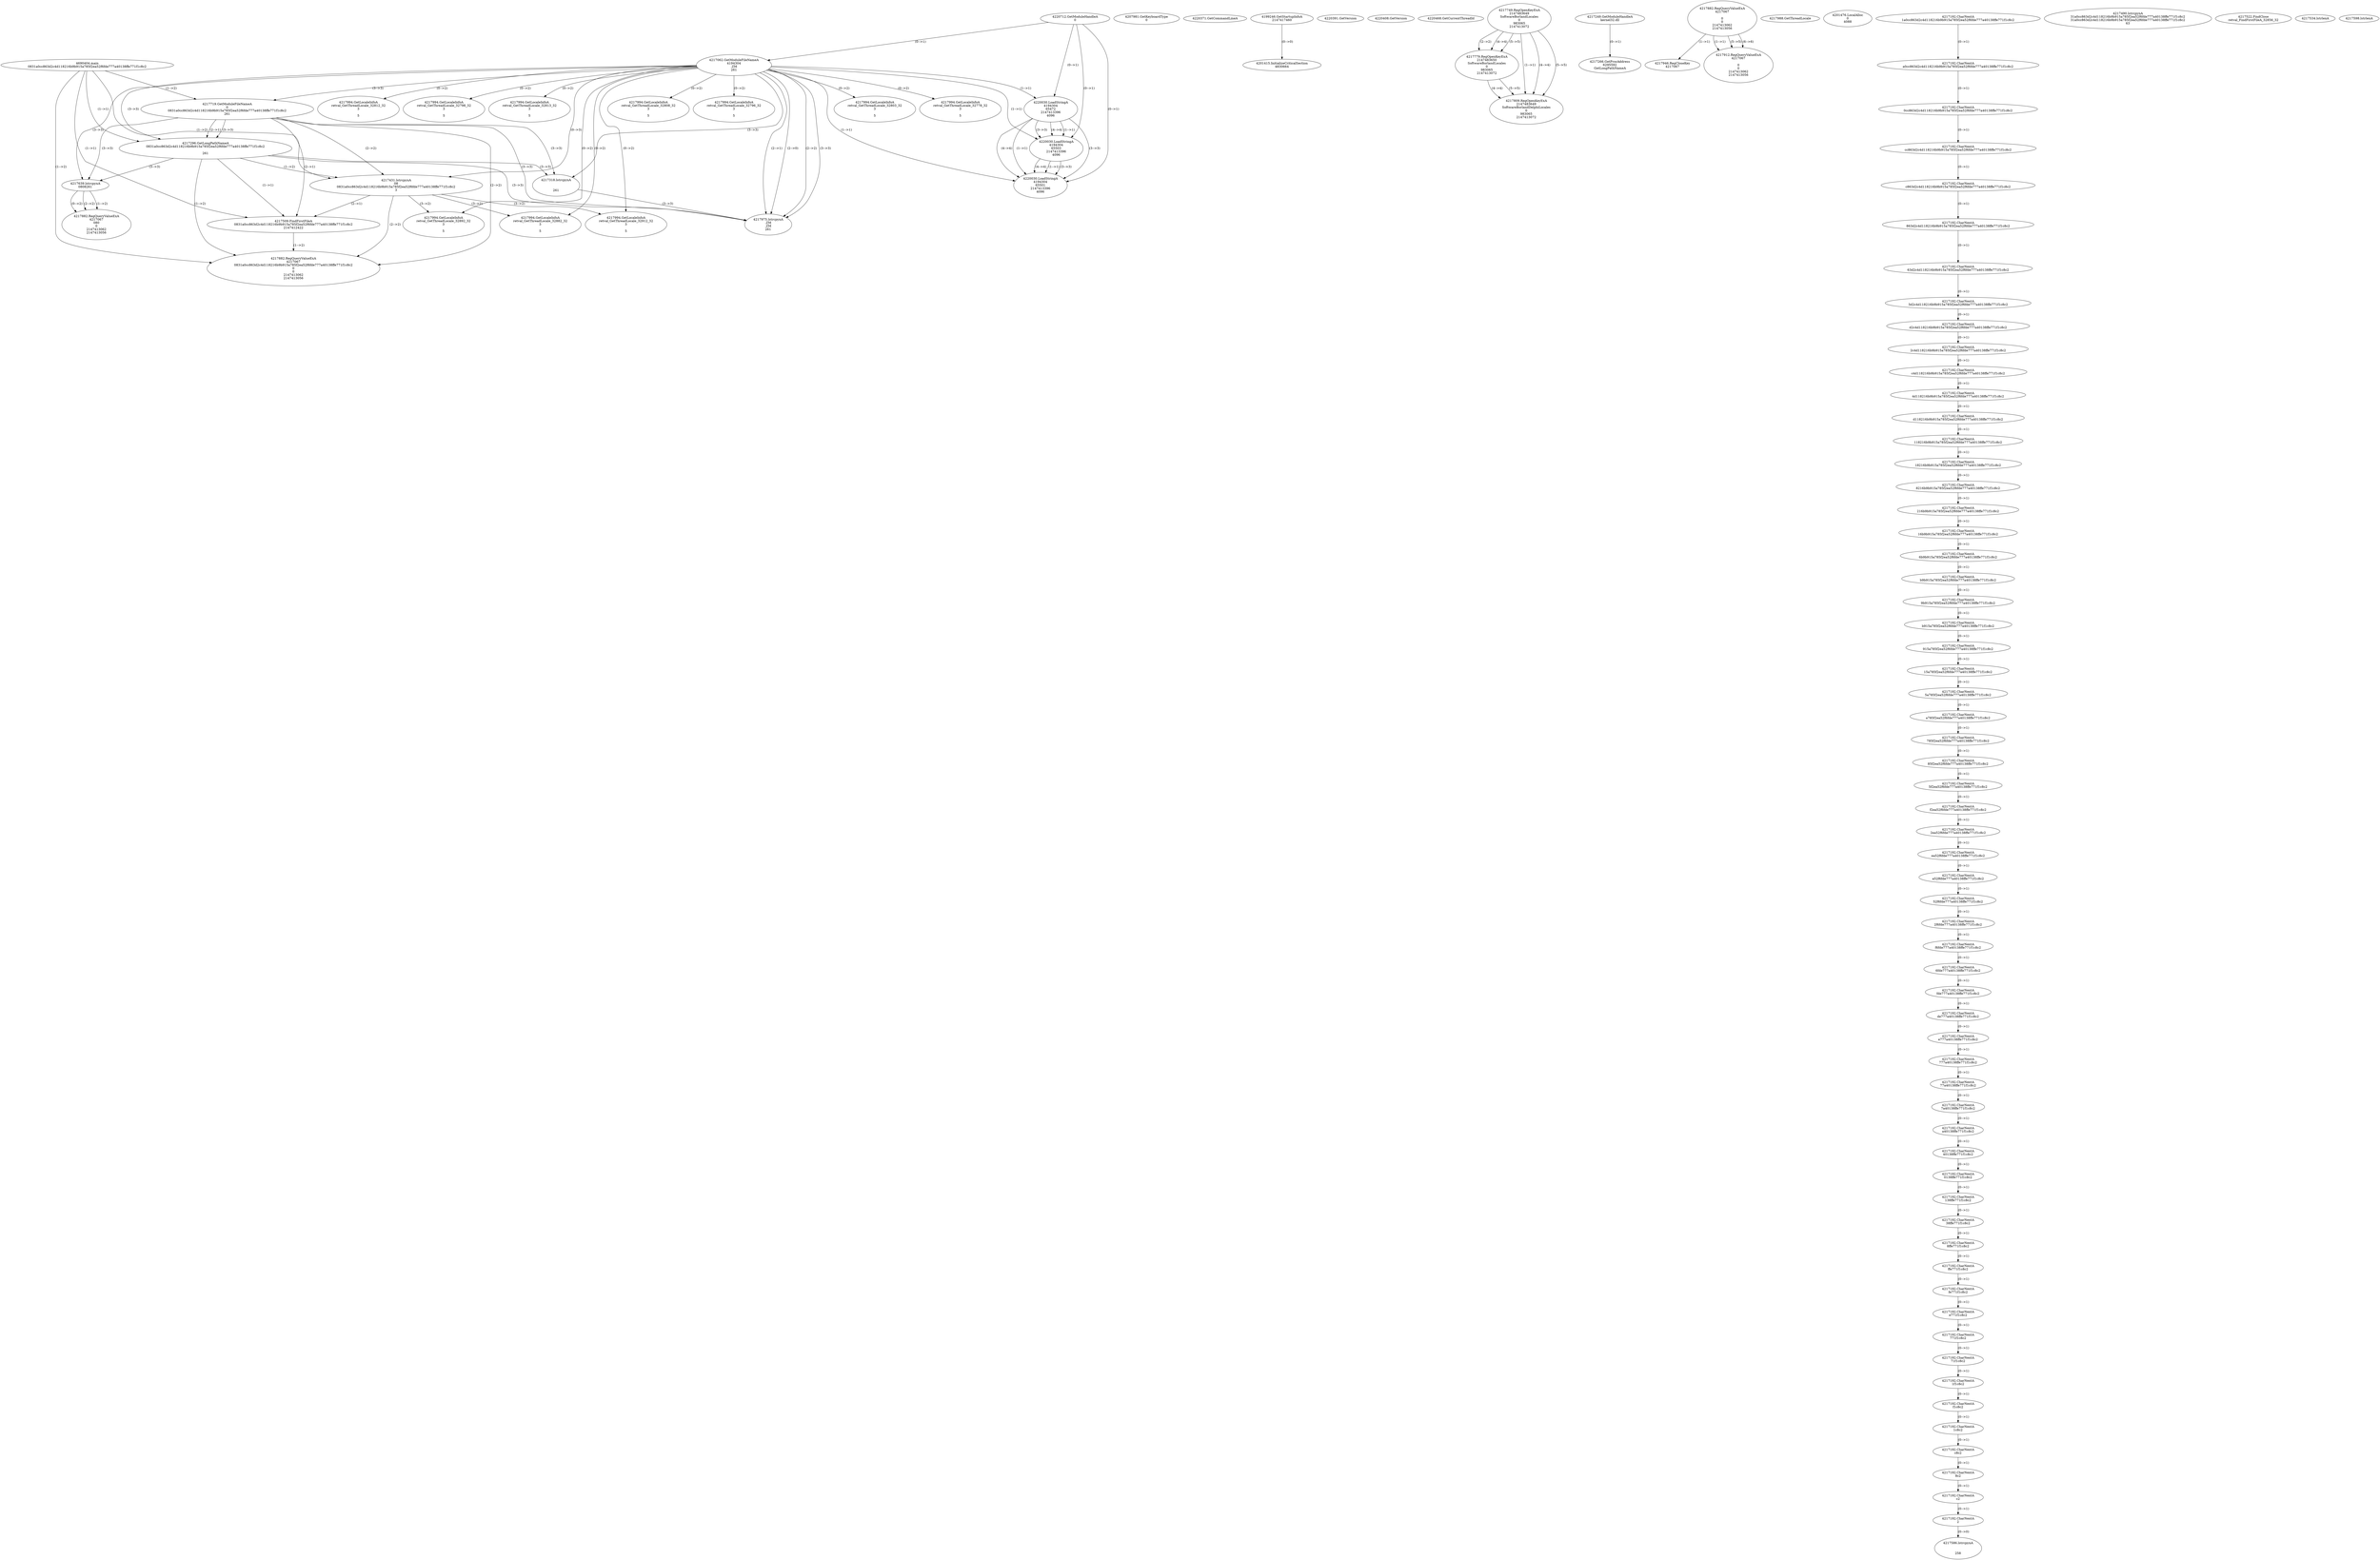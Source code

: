 // Global SCDG with merge call
digraph {
	0 [label="4690404.main
0831a0cc863d2c4d118216b9b915a785f2ea52f6fde777a40138ffe771f1c8c2"]
	1 [label="4220712.GetModuleHandleA
0"]
	2 [label="4207981.GetKeyboardType
0"]
	3 [label="4220371.GetCommandLineA
"]
	4 [label="4199246.GetStartupInfoA
2147417460"]
	5 [label="4220391.GetVersion
"]
	6 [label="4220408.GetVersion
"]
	7 [label="4220468.GetCurrentThreadId
"]
	8 [label="4217062.GetModuleFileNameA
4194304
.ZM
261"]
	1 -> 8 [label="(0-->1)"]
	9 [label="4217719.GetModuleFileNameA
0
0831a0cc863d2c4d118216b9b915a785f2ea52f6fde777a40138ffe771f1c8c2
261"]
	0 -> 9 [label="(1-->2)"]
	8 -> 9 [label="(3-->3)"]
	10 [label="4217749.RegOpenKeyExA
2147483649
Software\Borland\Locales
0
983065
2147413072"]
	11 [label="4217779.RegOpenKeyExA
2147483650
Software\Borland\Locales
0
983065
2147413072"]
	10 -> 11 [label="(2-->2)"]
	10 -> 11 [label="(4-->4)"]
	10 -> 11 [label="(5-->5)"]
	12 [label="4217249.GetModuleHandleA
kernel32.dll"]
	13 [label="4217266.GetProcAddress
6295592
GetLongPathNameA"]
	12 -> 13 [label="(0-->1)"]
	14 [label="4217296.GetLongPathNameA
0831a0cc863d2c4d118216b9b915a785f2ea52f6fde777a40138ffe771f1c8c2

261"]
	0 -> 14 [label="(1-->1)"]
	9 -> 14 [label="(2-->1)"]
	8 -> 14 [label="(3-->3)"]
	9 -> 14 [label="(3-->3)"]
	15 [label="4217318.lstrcpynA


261"]
	8 -> 15 [label="(3-->3)"]
	9 -> 15 [label="(3-->3)"]
	14 -> 15 [label="(3-->3)"]
	16 [label="4217882.RegQueryValueExA
4217067

0
0
2147413062
2147413056"]
	17 [label="4217946.RegCloseKey
4217067"]
	16 -> 17 [label="(1-->1)"]
	18 [label="4217975.lstrcpynA
.ZM
.ZM
261"]
	8 -> 18 [label="(2-->1)"]
	8 -> 18 [label="(2-->2)"]
	8 -> 18 [label="(3-->3)"]
	9 -> 18 [label="(3-->3)"]
	14 -> 18 [label="(3-->3)"]
	15 -> 18 [label="(3-->3)"]
	8 -> 18 [label="(2-->0)"]
	19 [label="4217988.GetThreadLocale
"]
	20 [label="4217994.GetLocaleInfoA
retval_GetThreadLocale_32813_32
3

5"]
	8 -> 20 [label="(0-->2)"]
	21 [label="4220030.LoadStringA
4194304
65472
2147413396
4096"]
	1 -> 21 [label="(0-->1)"]
	8 -> 21 [label="(1-->1)"]
	22 [label="4220030.LoadStringA
4194304
65503
2147413396
4096"]
	1 -> 22 [label="(0-->1)"]
	8 -> 22 [label="(1-->1)"]
	21 -> 22 [label="(1-->1)"]
	21 -> 22 [label="(3-->3)"]
	21 -> 22 [label="(4-->4)"]
	23 [label="4220030.LoadStringA
4194304
65501
2147413396
4096"]
	1 -> 23 [label="(0-->1)"]
	8 -> 23 [label="(1-->1)"]
	21 -> 23 [label="(1-->1)"]
	22 -> 23 [label="(1-->1)"]
	21 -> 23 [label="(3-->3)"]
	22 -> 23 [label="(3-->3)"]
	21 -> 23 [label="(4-->4)"]
	22 -> 23 [label="(4-->4)"]
	24 [label="4201415.InitializeCriticalSection
4830664"]
	4 -> 24 [label="(0-->0)"]
	25 [label="4201476.LocalAlloc
0
4088"]
	26 [label="4217912.RegQueryValueExA
4217067

0
0
2147413062
2147413056"]
	16 -> 26 [label="(1-->1)"]
	16 -> 26 [label="(5-->5)"]
	16 -> 26 [label="(6-->6)"]
	27 [label="4217994.GetLocaleInfoA
retval_GetThreadLocale_32808_32
3

5"]
	8 -> 27 [label="(0-->2)"]
	28 [label="4217809.RegOpenKeyExA
2147483649
Software\Borland\Delphi\Locales
0
983065
2147413072"]
	10 -> 28 [label="(1-->1)"]
	10 -> 28 [label="(4-->4)"]
	11 -> 28 [label="(4-->4)"]
	10 -> 28 [label="(5-->5)"]
	11 -> 28 [label="(5-->5)"]
	29 [label="4217994.GetLocaleInfoA
retval_GetThreadLocale_32796_32
3

5"]
	8 -> 29 [label="(0-->2)"]
	30 [label="4217431.lstrcpynA
08
0831a0cc863d2c4d118216b9b915a785f2ea52f6fde777a40138ffe771f1c8c2
3"]
	0 -> 30 [label="(1-->2)"]
	9 -> 30 [label="(2-->2)"]
	14 -> 30 [label="(1-->2)"]
	8 -> 30 [label="(0-->3)"]
	31 [label="4217192.CharNextA
1a0cc863d2c4d118216b9b915a785f2ea52f6fde777a40138ffe771f1c8c2"]
	32 [label="4217192.CharNextA
a0cc863d2c4d118216b9b915a785f2ea52f6fde777a40138ffe771f1c8c2"]
	31 -> 32 [label="(0-->1)"]
	33 [label="4217192.CharNextA
0cc863d2c4d118216b9b915a785f2ea52f6fde777a40138ffe771f1c8c2"]
	32 -> 33 [label="(0-->1)"]
	34 [label="4217192.CharNextA
cc863d2c4d118216b9b915a785f2ea52f6fde777a40138ffe771f1c8c2"]
	33 -> 34 [label="(0-->1)"]
	35 [label="4217192.CharNextA
c863d2c4d118216b9b915a785f2ea52f6fde777a40138ffe771f1c8c2"]
	34 -> 35 [label="(0-->1)"]
	36 [label="4217192.CharNextA
863d2c4d118216b9b915a785f2ea52f6fde777a40138ffe771f1c8c2"]
	35 -> 36 [label="(0-->1)"]
	37 [label="4217192.CharNextA
63d2c4d118216b9b915a785f2ea52f6fde777a40138ffe771f1c8c2"]
	36 -> 37 [label="(0-->1)"]
	38 [label="4217192.CharNextA
3d2c4d118216b9b915a785f2ea52f6fde777a40138ffe771f1c8c2"]
	37 -> 38 [label="(0-->1)"]
	39 [label="4217192.CharNextA
d2c4d118216b9b915a785f2ea52f6fde777a40138ffe771f1c8c2"]
	38 -> 39 [label="(0-->1)"]
	40 [label="4217192.CharNextA
2c4d118216b9b915a785f2ea52f6fde777a40138ffe771f1c8c2"]
	39 -> 40 [label="(0-->1)"]
	41 [label="4217192.CharNextA
c4d118216b9b915a785f2ea52f6fde777a40138ffe771f1c8c2"]
	40 -> 41 [label="(0-->1)"]
	42 [label="4217192.CharNextA
4d118216b9b915a785f2ea52f6fde777a40138ffe771f1c8c2"]
	41 -> 42 [label="(0-->1)"]
	43 [label="4217192.CharNextA
d118216b9b915a785f2ea52f6fde777a40138ffe771f1c8c2"]
	42 -> 43 [label="(0-->1)"]
	44 [label="4217192.CharNextA
118216b9b915a785f2ea52f6fde777a40138ffe771f1c8c2"]
	43 -> 44 [label="(0-->1)"]
	45 [label="4217192.CharNextA
18216b9b915a785f2ea52f6fde777a40138ffe771f1c8c2"]
	44 -> 45 [label="(0-->1)"]
	46 [label="4217192.CharNextA
8216b9b915a785f2ea52f6fde777a40138ffe771f1c8c2"]
	45 -> 46 [label="(0-->1)"]
	47 [label="4217192.CharNextA
216b9b915a785f2ea52f6fde777a40138ffe771f1c8c2"]
	46 -> 47 [label="(0-->1)"]
	48 [label="4217192.CharNextA
16b9b915a785f2ea52f6fde777a40138ffe771f1c8c2"]
	47 -> 48 [label="(0-->1)"]
	49 [label="4217192.CharNextA
6b9b915a785f2ea52f6fde777a40138ffe771f1c8c2"]
	48 -> 49 [label="(0-->1)"]
	50 [label="4217192.CharNextA
b9b915a785f2ea52f6fde777a40138ffe771f1c8c2"]
	49 -> 50 [label="(0-->1)"]
	51 [label="4217192.CharNextA
9b915a785f2ea52f6fde777a40138ffe771f1c8c2"]
	50 -> 51 [label="(0-->1)"]
	52 [label="4217192.CharNextA
b915a785f2ea52f6fde777a40138ffe771f1c8c2"]
	51 -> 52 [label="(0-->1)"]
	53 [label="4217192.CharNextA
915a785f2ea52f6fde777a40138ffe771f1c8c2"]
	52 -> 53 [label="(0-->1)"]
	54 [label="4217192.CharNextA
15a785f2ea52f6fde777a40138ffe771f1c8c2"]
	53 -> 54 [label="(0-->1)"]
	55 [label="4217192.CharNextA
5a785f2ea52f6fde777a40138ffe771f1c8c2"]
	54 -> 55 [label="(0-->1)"]
	56 [label="4217192.CharNextA
a785f2ea52f6fde777a40138ffe771f1c8c2"]
	55 -> 56 [label="(0-->1)"]
	57 [label="4217192.CharNextA
785f2ea52f6fde777a40138ffe771f1c8c2"]
	56 -> 57 [label="(0-->1)"]
	58 [label="4217192.CharNextA
85f2ea52f6fde777a40138ffe771f1c8c2"]
	57 -> 58 [label="(0-->1)"]
	59 [label="4217192.CharNextA
5f2ea52f6fde777a40138ffe771f1c8c2"]
	58 -> 59 [label="(0-->1)"]
	60 [label="4217192.CharNextA
f2ea52f6fde777a40138ffe771f1c8c2"]
	59 -> 60 [label="(0-->1)"]
	61 [label="4217192.CharNextA
2ea52f6fde777a40138ffe771f1c8c2"]
	60 -> 61 [label="(0-->1)"]
	62 [label="4217192.CharNextA
ea52f6fde777a40138ffe771f1c8c2"]
	61 -> 62 [label="(0-->1)"]
	63 [label="4217192.CharNextA
a52f6fde777a40138ffe771f1c8c2"]
	62 -> 63 [label="(0-->1)"]
	64 [label="4217192.CharNextA
52f6fde777a40138ffe771f1c8c2"]
	63 -> 64 [label="(0-->1)"]
	65 [label="4217192.CharNextA
2f6fde777a40138ffe771f1c8c2"]
	64 -> 65 [label="(0-->1)"]
	66 [label="4217192.CharNextA
f6fde777a40138ffe771f1c8c2"]
	65 -> 66 [label="(0-->1)"]
	67 [label="4217192.CharNextA
6fde777a40138ffe771f1c8c2"]
	66 -> 67 [label="(0-->1)"]
	68 [label="4217192.CharNextA
fde777a40138ffe771f1c8c2"]
	67 -> 68 [label="(0-->1)"]
	69 [label="4217192.CharNextA
de777a40138ffe771f1c8c2"]
	68 -> 69 [label="(0-->1)"]
	70 [label="4217192.CharNextA
e777a40138ffe771f1c8c2"]
	69 -> 70 [label="(0-->1)"]
	71 [label="4217192.CharNextA
777a40138ffe771f1c8c2"]
	70 -> 71 [label="(0-->1)"]
	72 [label="4217192.CharNextA
77a40138ffe771f1c8c2"]
	71 -> 72 [label="(0-->1)"]
	73 [label="4217192.CharNextA
7a40138ffe771f1c8c2"]
	72 -> 73 [label="(0-->1)"]
	74 [label="4217192.CharNextA
a40138ffe771f1c8c2"]
	73 -> 74 [label="(0-->1)"]
	75 [label="4217192.CharNextA
40138ffe771f1c8c2"]
	74 -> 75 [label="(0-->1)"]
	76 [label="4217192.CharNextA
0138ffe771f1c8c2"]
	75 -> 76 [label="(0-->1)"]
	77 [label="4217192.CharNextA
138ffe771f1c8c2"]
	76 -> 77 [label="(0-->1)"]
	78 [label="4217192.CharNextA
38ffe771f1c8c2"]
	77 -> 78 [label="(0-->1)"]
	79 [label="4217192.CharNextA
8ffe771f1c8c2"]
	78 -> 79 [label="(0-->1)"]
	80 [label="4217192.CharNextA
ffe771f1c8c2"]
	79 -> 80 [label="(0-->1)"]
	81 [label="4217192.CharNextA
fe771f1c8c2"]
	80 -> 81 [label="(0-->1)"]
	82 [label="4217192.CharNextA
e771f1c8c2"]
	81 -> 82 [label="(0-->1)"]
	83 [label="4217192.CharNextA
771f1c8c2"]
	82 -> 83 [label="(0-->1)"]
	84 [label="4217192.CharNextA
71f1c8c2"]
	83 -> 84 [label="(0-->1)"]
	85 [label="4217192.CharNextA
1f1c8c2"]
	84 -> 85 [label="(0-->1)"]
	86 [label="4217192.CharNextA
f1c8c2"]
	85 -> 86 [label="(0-->1)"]
	87 [label="4217192.CharNextA
1c8c2"]
	86 -> 87 [label="(0-->1)"]
	88 [label="4217192.CharNextA
c8c2"]
	87 -> 88 [label="(0-->1)"]
	89 [label="4217192.CharNextA
8c2"]
	88 -> 89 [label="(0-->1)"]
	90 [label="4217192.CharNextA
c2"]
	89 -> 90 [label="(0-->1)"]
	91 [label="4217192.CharNextA
2"]
	90 -> 91 [label="(0-->1)"]
	92 [label="4217490.lstrcpynA
31a0cc863d2c4d118216b9b915a785f2ea52f6fde777a40138ffe771f1c8c2
31a0cc863d2c4d118216b9b915a785f2ea52f6fde777a40138ffe771f1c8c2
63"]
	93 [label="4217509.FindFirstFileA
0831a0cc863d2c4d118216b9b915a785f2ea52f6fde777a40138ffe771f1c8c2
2147412422"]
	0 -> 93 [label="(1-->1)"]
	9 -> 93 [label="(2-->1)"]
	14 -> 93 [label="(1-->1)"]
	30 -> 93 [label="(2-->1)"]
	94 [label="4217522.FindClose
retval_FindFirstFileA_32856_32"]
	95 [label="4217534.lstrlenA
"]
	96 [label="4217586.lstrcpynA


258"]
	91 -> 96 [label="(0-->0)"]
	97 [label="4217598.lstrlenA
"]
	98 [label="4217639.lstrcpynA
08\
08\
261"]
	8 -> 98 [label="(3-->3)"]
	9 -> 98 [label="(3-->3)"]
	14 -> 98 [label="(3-->3)"]
	99 [label="4217882.RegQueryValueExA
4217067
08\
0
0
2147413062
2147413056"]
	98 -> 99 [label="(1-->2)"]
	98 -> 99 [label="(2-->2)"]
	98 -> 99 [label="(0-->2)"]
	100 [label="4217994.GetLocaleInfoA
retval_GetThreadLocale_32912_32
3

5"]
	8 -> 100 [label="(0-->2)"]
	30 -> 100 [label="(3-->2)"]
	101 [label="4217994.GetLocaleInfoA
retval_GetThreadLocale_32803_32
3

5"]
	8 -> 101 [label="(0-->2)"]
	102 [label="4217994.GetLocaleInfoA
retval_GetThreadLocale_32778_32
3

5"]
	8 -> 102 [label="(0-->2)"]
	103 [label="4217994.GetLocaleInfoA
retval_GetThreadLocale_32812_32
3

5"]
	8 -> 103 [label="(0-->2)"]
	104 [label="4217882.RegQueryValueExA
4217067
0831a0cc863d2c4d118216b9b915a785f2ea52f6fde777a40138ffe771f1c8c2
0
0
2147413062
2147413056"]
	0 -> 104 [label="(1-->2)"]
	9 -> 104 [label="(2-->2)"]
	14 -> 104 [label="(1-->2)"]
	30 -> 104 [label="(2-->2)"]
	93 -> 104 [label="(1-->2)"]
	105 [label="4217994.GetLocaleInfoA
retval_GetThreadLocale_32892_32
3

5"]
	8 -> 105 [label="(0-->2)"]
	30 -> 105 [label="(3-->2)"]
	106 [label="4217994.GetLocaleInfoA
retval_GetThreadLocale_32798_32
3

5"]
	8 -> 106 [label="(0-->2)"]
	107 [label="4217994.GetLocaleInfoA
retval_GetThreadLocale_32882_32
3

5"]
	8 -> 107 [label="(0-->2)"]
	30 -> 107 [label="(3-->2)"]
}
